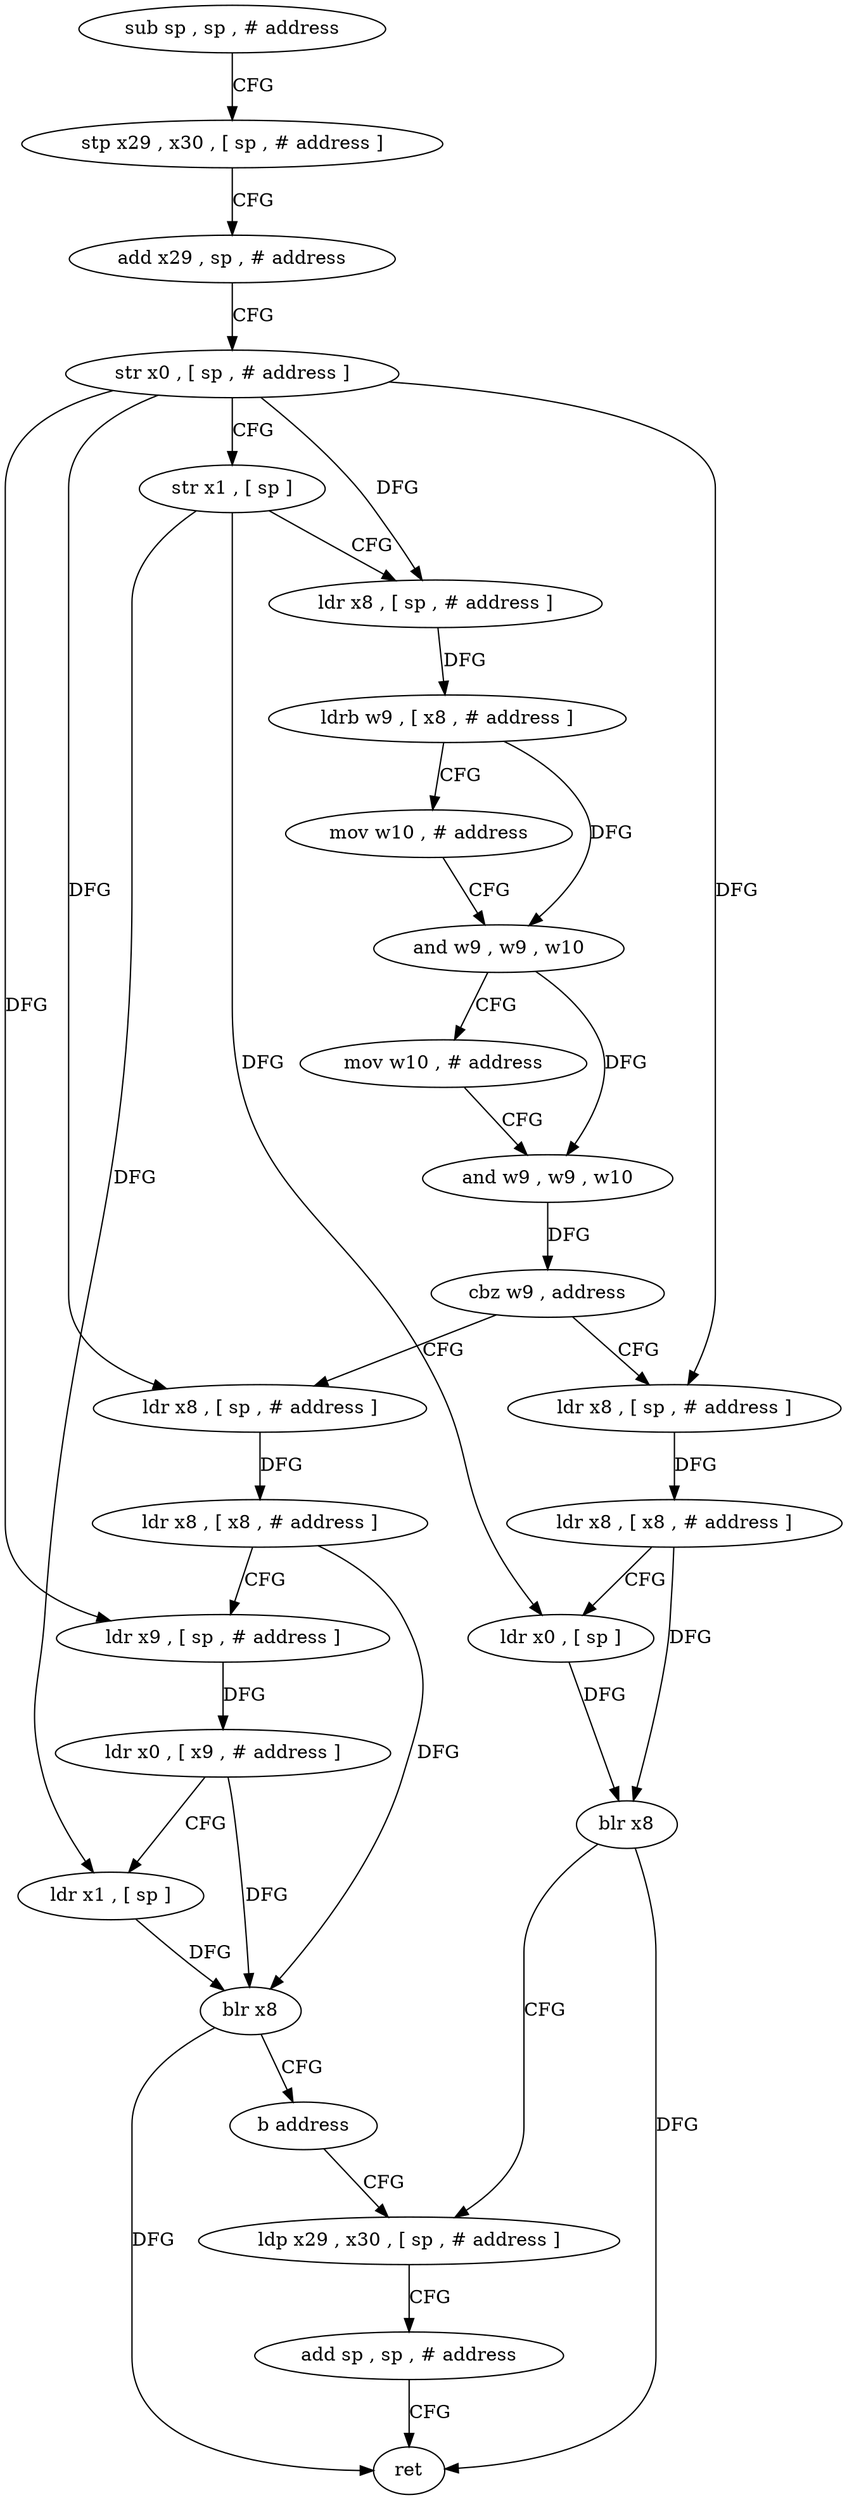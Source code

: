 digraph "func" {
"4308860" [label = "sub sp , sp , # address" ]
"4308864" [label = "stp x29 , x30 , [ sp , # address ]" ]
"4308868" [label = "add x29 , sp , # address" ]
"4308872" [label = "str x0 , [ sp , # address ]" ]
"4308876" [label = "str x1 , [ sp ]" ]
"4308880" [label = "ldr x8 , [ sp , # address ]" ]
"4308884" [label = "ldrb w9 , [ x8 , # address ]" ]
"4308888" [label = "mov w10 , # address" ]
"4308892" [label = "and w9 , w9 , w10" ]
"4308896" [label = "mov w10 , # address" ]
"4308900" [label = "and w9 , w9 , w10" ]
"4308904" [label = "cbz w9 , address" ]
"4308936" [label = "ldr x8 , [ sp , # address ]" ]
"4308908" [label = "ldr x8 , [ sp , # address ]" ]
"4308940" [label = "ldr x8 , [ x8 , # address ]" ]
"4308944" [label = "ldr x0 , [ sp ]" ]
"4308948" [label = "blr x8" ]
"4308952" [label = "ldp x29 , x30 , [ sp , # address ]" ]
"4308912" [label = "ldr x8 , [ x8 , # address ]" ]
"4308916" [label = "ldr x9 , [ sp , # address ]" ]
"4308920" [label = "ldr x0 , [ x9 , # address ]" ]
"4308924" [label = "ldr x1 , [ sp ]" ]
"4308928" [label = "blr x8" ]
"4308932" [label = "b address" ]
"4308956" [label = "add sp , sp , # address" ]
"4308960" [label = "ret" ]
"4308860" -> "4308864" [ label = "CFG" ]
"4308864" -> "4308868" [ label = "CFG" ]
"4308868" -> "4308872" [ label = "CFG" ]
"4308872" -> "4308876" [ label = "CFG" ]
"4308872" -> "4308880" [ label = "DFG" ]
"4308872" -> "4308936" [ label = "DFG" ]
"4308872" -> "4308908" [ label = "DFG" ]
"4308872" -> "4308916" [ label = "DFG" ]
"4308876" -> "4308880" [ label = "CFG" ]
"4308876" -> "4308944" [ label = "DFG" ]
"4308876" -> "4308924" [ label = "DFG" ]
"4308880" -> "4308884" [ label = "DFG" ]
"4308884" -> "4308888" [ label = "CFG" ]
"4308884" -> "4308892" [ label = "DFG" ]
"4308888" -> "4308892" [ label = "CFG" ]
"4308892" -> "4308896" [ label = "CFG" ]
"4308892" -> "4308900" [ label = "DFG" ]
"4308896" -> "4308900" [ label = "CFG" ]
"4308900" -> "4308904" [ label = "DFG" ]
"4308904" -> "4308936" [ label = "CFG" ]
"4308904" -> "4308908" [ label = "CFG" ]
"4308936" -> "4308940" [ label = "DFG" ]
"4308908" -> "4308912" [ label = "DFG" ]
"4308940" -> "4308944" [ label = "CFG" ]
"4308940" -> "4308948" [ label = "DFG" ]
"4308944" -> "4308948" [ label = "DFG" ]
"4308948" -> "4308952" [ label = "CFG" ]
"4308948" -> "4308960" [ label = "DFG" ]
"4308952" -> "4308956" [ label = "CFG" ]
"4308912" -> "4308916" [ label = "CFG" ]
"4308912" -> "4308928" [ label = "DFG" ]
"4308916" -> "4308920" [ label = "DFG" ]
"4308920" -> "4308924" [ label = "CFG" ]
"4308920" -> "4308928" [ label = "DFG" ]
"4308924" -> "4308928" [ label = "DFG" ]
"4308928" -> "4308932" [ label = "CFG" ]
"4308928" -> "4308960" [ label = "DFG" ]
"4308932" -> "4308952" [ label = "CFG" ]
"4308956" -> "4308960" [ label = "CFG" ]
}
